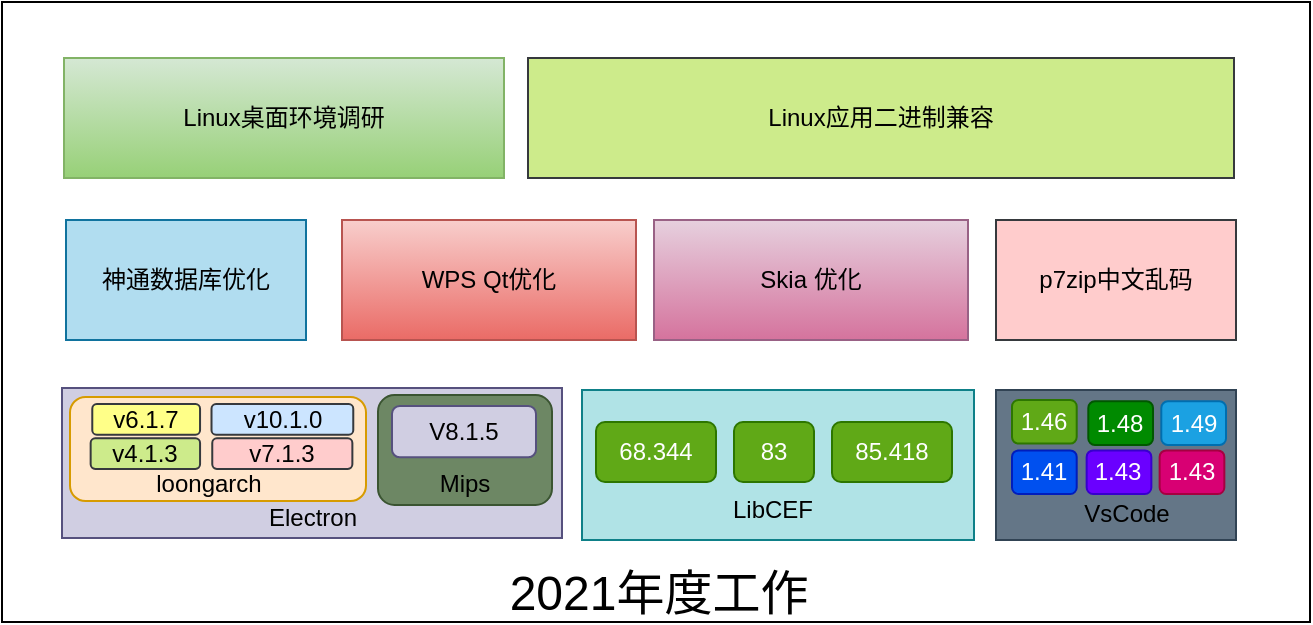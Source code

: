 <mxfile version="15.9.6" type="github">
  <diagram id="Ght2hsPfRp3fWAOhF1j6" name="第 1 页">
    <mxGraphModel dx="1422" dy="748" grid="0" gridSize="10" guides="1" tooltips="1" connect="1" arrows="1" fold="1" page="1" pageScale="1" pageWidth="827" pageHeight="1169" math="0" shadow="0">
      <root>
        <mxCell id="0" />
        <mxCell id="1" parent="0" />
        <mxCell id="3B9rHXBm2WQj3u6T62J0-99" value="" style="rounded=0;whiteSpace=wrap;html=1;" vertex="1" parent="1">
          <mxGeometry x="114" y="522" width="654" height="310" as="geometry" />
        </mxCell>
        <mxCell id="3B9rHXBm2WQj3u6T62J0-55" value="" style="rounded=0;whiteSpace=wrap;html=1;fillColor=#647687;strokeColor=#314354;fontColor=#ffffff;" vertex="1" parent="1">
          <mxGeometry x="611" y="716" width="120" height="75" as="geometry" />
        </mxCell>
        <mxCell id="3B9rHXBm2WQj3u6T62J0-64" value="神通数据库优化" style="rounded=0;whiteSpace=wrap;html=1;fillColor=#b1ddf0;strokeColor=#10739e;" vertex="1" parent="1">
          <mxGeometry x="146" y="631" width="120" height="60" as="geometry" />
        </mxCell>
        <mxCell id="3B9rHXBm2WQj3u6T62J0-65" value="WPS Qt优化" style="rounded=0;whiteSpace=wrap;html=1;fillColor=#f8cecc;strokeColor=#b85450;gradientColor=#ea6b66;" vertex="1" parent="1">
          <mxGeometry x="284" y="631" width="147" height="60" as="geometry" />
        </mxCell>
        <mxCell id="3B9rHXBm2WQj3u6T62J0-66" value="Skia 优化" style="rounded=0;whiteSpace=wrap;html=1;fillColor=#e6d0de;gradientColor=#d5739d;strokeColor=#996185;" vertex="1" parent="1">
          <mxGeometry x="440" y="631" width="157" height="60" as="geometry" />
        </mxCell>
        <mxCell id="3B9rHXBm2WQj3u6T62J0-67" value="Linux桌面环境调研" style="rounded=0;whiteSpace=wrap;html=1;fillColor=#d5e8d4;gradientColor=#97d077;strokeColor=#82b366;" vertex="1" parent="1">
          <mxGeometry x="145" y="550" width="220" height="60" as="geometry" />
        </mxCell>
        <mxCell id="3B9rHXBm2WQj3u6T62J0-68" value="p7zip中文乱码" style="rounded=0;whiteSpace=wrap;html=1;fillColor=#ffcccc;strokeColor=#36393d;" vertex="1" parent="1">
          <mxGeometry x="611" y="631" width="120" height="60" as="geometry" />
        </mxCell>
        <mxCell id="3B9rHXBm2WQj3u6T62J0-69" value="Linux应用二进制兼容" style="rounded=0;whiteSpace=wrap;html=1;fillColor=#cdeb8b;strokeColor=#36393d;" vertex="1" parent="1">
          <mxGeometry x="377" y="550" width="353" height="60" as="geometry" />
        </mxCell>
        <mxCell id="3B9rHXBm2WQj3u6T62J0-56" value="" style="rounded=0;whiteSpace=wrap;html=1;fillColor=#b0e3e6;strokeColor=#0e8088;" vertex="1" parent="1">
          <mxGeometry x="404" y="716" width="196" height="75" as="geometry" />
        </mxCell>
        <mxCell id="3B9rHXBm2WQj3u6T62J0-59" value="68.344" style="rounded=1;whiteSpace=wrap;html=1;fillColor=#60a917;strokeColor=#2D7600;fontColor=#ffffff;" vertex="1" parent="1">
          <mxGeometry x="411" y="732" width="60" height="30" as="geometry" />
        </mxCell>
        <mxCell id="3B9rHXBm2WQj3u6T62J0-61" value="83" style="rounded=1;whiteSpace=wrap;html=1;fillColor=#60a917;strokeColor=#2D7600;fontColor=#ffffff;" vertex="1" parent="1">
          <mxGeometry x="480" y="732" width="40" height="30" as="geometry" />
        </mxCell>
        <mxCell id="3B9rHXBm2WQj3u6T62J0-62" value="85.418" style="rounded=1;whiteSpace=wrap;html=1;fillColor=#60a917;strokeColor=#2D7600;fontColor=#ffffff;" vertex="1" parent="1">
          <mxGeometry x="529" y="732" width="60" height="30" as="geometry" />
        </mxCell>
        <mxCell id="3B9rHXBm2WQj3u6T62J0-63" value="LibCEF" style="text;html=1;resizable=0;autosize=1;align=center;verticalAlign=middle;points=[];fillColor=none;strokeColor=none;rounded=0;" vertex="1" parent="1">
          <mxGeometry x="469" y="766" width="60" height="20" as="geometry" />
        </mxCell>
        <mxCell id="3B9rHXBm2WQj3u6T62J0-72" value="VsCode" style="text;html=1;resizable=0;autosize=1;align=center;verticalAlign=middle;points=[];fillColor=none;strokeColor=none;rounded=0;fontColor=#000000;" vertex="1" parent="1">
          <mxGeometry x="649" y="769" width="53" height="18" as="geometry" />
        </mxCell>
        <mxCell id="3B9rHXBm2WQj3u6T62J0-91" value="" style="group" vertex="1" connectable="0" parent="1">
          <mxGeometry x="619" y="721" width="107" height="47" as="geometry" />
        </mxCell>
        <mxCell id="3B9rHXBm2WQj3u6T62J0-92" value="1.48" style="rounded=1;whiteSpace=wrap;html=1;fontColor=#ffffff;fillColor=#008a00;strokeColor=#005700;" vertex="1" parent="3B9rHXBm2WQj3u6T62J0-91">
          <mxGeometry x="38.155" y="0.681" width="32.349" height="21.797" as="geometry" />
        </mxCell>
        <mxCell id="3B9rHXBm2WQj3u6T62J0-93" value="1.49" style="rounded=1;whiteSpace=wrap;html=1;fontColor=#ffffff;fillColor=#1ba1e2;strokeColor=#006EAF;" vertex="1" parent="3B9rHXBm2WQj3u6T62J0-91">
          <mxGeometry x="74.651" y="0.681" width="32.349" height="21.797" as="geometry" />
        </mxCell>
        <mxCell id="3B9rHXBm2WQj3u6T62J0-94" value="1.46" style="rounded=1;whiteSpace=wrap;html=1;fontColor=#ffffff;fillColor=#60a917;strokeColor=#2D7600;" vertex="1" parent="3B9rHXBm2WQj3u6T62J0-91">
          <mxGeometry width="32.349" height="21.797" as="geometry" />
        </mxCell>
        <mxCell id="3B9rHXBm2WQj3u6T62J0-95" value="1.43" style="rounded=1;whiteSpace=wrap;html=1;fontColor=#ffffff;fillColor=#6a00ff;strokeColor=#3700CC;" vertex="1" parent="3B9rHXBm2WQj3u6T62J0-91">
          <mxGeometry x="37.326" y="25.203" width="32.349" height="21.797" as="geometry" />
        </mxCell>
        <mxCell id="3B9rHXBm2WQj3u6T62J0-96" value="1.43" style="rounded=1;whiteSpace=wrap;html=1;fontColor=#ffffff;fillColor=#d80073;strokeColor=#A50040;" vertex="1" parent="3B9rHXBm2WQj3u6T62J0-91">
          <mxGeometry x="73.822" y="25.203" width="32.349" height="21.797" as="geometry" />
        </mxCell>
        <mxCell id="3B9rHXBm2WQj3u6T62J0-97" value="1.41" style="rounded=1;whiteSpace=wrap;html=1;fontColor=#ffffff;fillColor=#0050ef;strokeColor=#001DBC;" vertex="1" parent="3B9rHXBm2WQj3u6T62J0-91">
          <mxGeometry y="25.203" width="32.349" height="21.797" as="geometry" />
        </mxCell>
        <mxCell id="3B9rHXBm2WQj3u6T62J0-101" value="&lt;font style=&quot;font-size: 24px&quot;&gt;2021年度工作&lt;/font&gt;" style="text;html=1;resizable=0;autosize=1;align=center;verticalAlign=middle;points=[];fillColor=none;strokeColor=none;rounded=0;fontColor=#000000;" vertex="1" parent="1">
          <mxGeometry x="362" y="807" width="159" height="22" as="geometry" />
        </mxCell>
        <mxCell id="3B9rHXBm2WQj3u6T62J0-121" value="" style="group" vertex="1" connectable="0" parent="1">
          <mxGeometry x="144" y="715" width="250" height="75" as="geometry" />
        </mxCell>
        <mxCell id="3B9rHXBm2WQj3u6T62J0-48" value="" style="rounded=0;whiteSpace=wrap;html=1;fillColor=#d0cee2;strokeColor=#56517e;" vertex="1" parent="3B9rHXBm2WQj3u6T62J0-121">
          <mxGeometry width="250" height="75" as="geometry" />
        </mxCell>
        <mxCell id="3B9rHXBm2WQj3u6T62J0-57" value="Electron" style="text;html=1;resizable=0;autosize=1;align=center;verticalAlign=middle;points=[];fillColor=none;strokeColor=none;rounded=0;" vertex="1" parent="3B9rHXBm2WQj3u6T62J0-121">
          <mxGeometry x="95" y="55" width="60" height="20" as="geometry" />
        </mxCell>
        <mxCell id="3B9rHXBm2WQj3u6T62J0-115" value="" style="group" vertex="1" connectable="0" parent="3B9rHXBm2WQj3u6T62J0-121">
          <mxGeometry x="4" y="4.5" width="148" height="52.75" as="geometry" />
        </mxCell>
        <mxCell id="3B9rHXBm2WQj3u6T62J0-102" value="" style="rounded=1;whiteSpace=wrap;html=1;fontSize=24;fillColor=#ffe6cc;strokeColor=#d79b00;" vertex="1" parent="3B9rHXBm2WQj3u6T62J0-115">
          <mxGeometry width="148" height="51.997" as="geometry" />
        </mxCell>
        <mxCell id="3B9rHXBm2WQj3u6T62J0-49" value="v6.1.7" style="rounded=1;whiteSpace=wrap;html=1;fillColor=#ffff88;strokeColor=#36393d;" vertex="1" parent="3B9rHXBm2WQj3u6T62J0-115">
          <mxGeometry x="11.14" y="3.561" width="53.885" height="15.314" as="geometry" />
        </mxCell>
        <mxCell id="3B9rHXBm2WQj3u6T62J0-52" value="v10.1.0" style="rounded=1;whiteSpace=wrap;html=1;fillColor=#cce5ff;strokeColor=#36393d;" vertex="1" parent="3B9rHXBm2WQj3u6T62J0-115">
          <mxGeometry x="70.754" y="3.561" width="70.881" height="15.314" as="geometry" />
        </mxCell>
        <mxCell id="3B9rHXBm2WQj3u6T62J0-53" value="v4.1.3" style="rounded=1;whiteSpace=wrap;html=1;fillColor=#cdeb8b;strokeColor=#36393d;" vertex="1" parent="3B9rHXBm2WQj3u6T62J0-115">
          <mxGeometry x="10.326" y="20.659" width="54.703" height="15.319" as="geometry" />
        </mxCell>
        <mxCell id="3B9rHXBm2WQj3u6T62J0-54" value="v7.1.3" style="rounded=1;whiteSpace=wrap;html=1;fillColor=#ffcccc;strokeColor=#36393d;" vertex="1" parent="3B9rHXBm2WQj3u6T62J0-115">
          <mxGeometry x="71.132" y="20.659" width="70.053" height="15.319" as="geometry" />
        </mxCell>
        <mxCell id="3B9rHXBm2WQj3u6T62J0-111" value="loongarch" style="text;html=1;resizable=0;autosize=1;align=center;verticalAlign=middle;points=[];fillColor=none;strokeColor=none;rounded=0;fontSize=12;fontColor=#000000;" vertex="1" parent="3B9rHXBm2WQj3u6T62J0-115">
          <mxGeometry x="37.453" y="34.751" width="63" height="18" as="geometry" />
        </mxCell>
        <mxCell id="3B9rHXBm2WQj3u6T62J0-119" value="" style="group" vertex="1" connectable="0" parent="3B9rHXBm2WQj3u6T62J0-121">
          <mxGeometry x="158" y="3.5" width="87" height="55" as="geometry" />
        </mxCell>
        <mxCell id="3B9rHXBm2WQj3u6T62J0-116" value="" style="rounded=1;whiteSpace=wrap;html=1;fontSize=12;fontColor=#ffffff;fillColor=#6d8764;strokeColor=#3A5431;" vertex="1" parent="3B9rHXBm2WQj3u6T62J0-119">
          <mxGeometry width="87" height="55" as="geometry" />
        </mxCell>
        <mxCell id="3B9rHXBm2WQj3u6T62J0-117" value="V8.1.5" style="rounded=1;whiteSpace=wrap;html=1;fontSize=12;fillColor=#d0cee2;strokeColor=#56517e;" vertex="1" parent="3B9rHXBm2WQj3u6T62J0-119">
          <mxGeometry x="7" y="5.5" width="72" height="25.667" as="geometry" />
        </mxCell>
        <mxCell id="3B9rHXBm2WQj3u6T62J0-118" value="Mips" style="text;html=1;resizable=0;autosize=1;align=center;verticalAlign=middle;points=[];fillColor=none;strokeColor=none;rounded=0;fontSize=12;fontColor=#000000;" vertex="1" parent="3B9rHXBm2WQj3u6T62J0-119">
          <mxGeometry x="25.5" y="35.75" width="35" height="18" as="geometry" />
        </mxCell>
      </root>
    </mxGraphModel>
  </diagram>
</mxfile>
